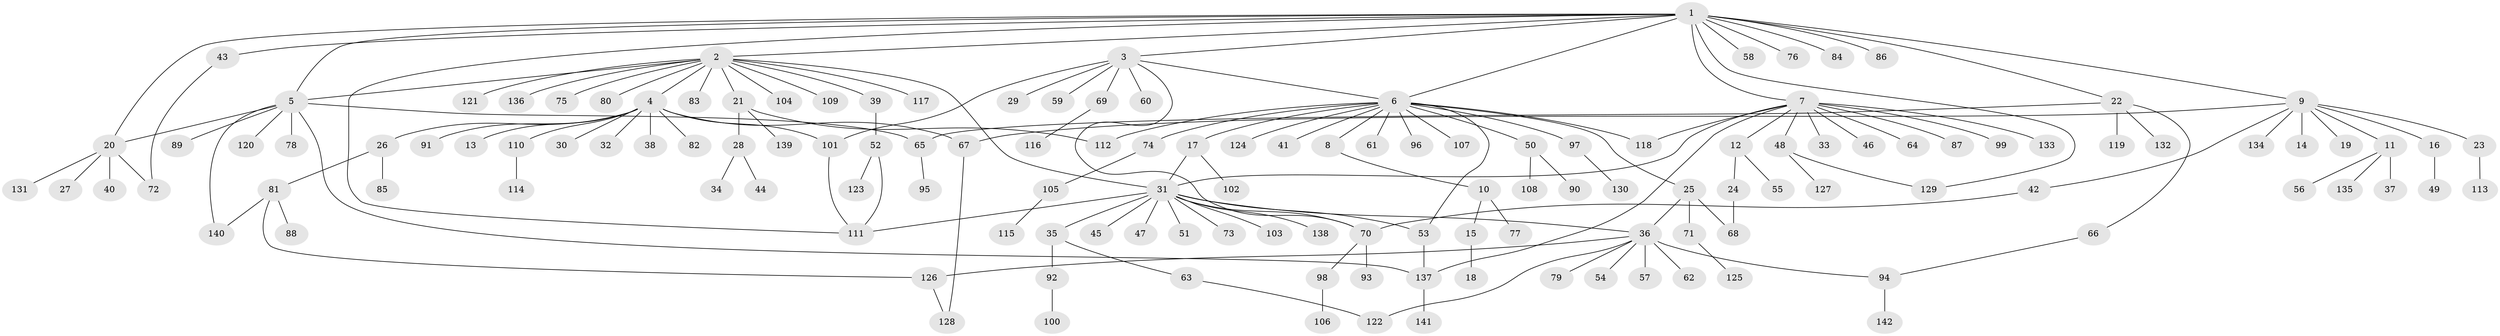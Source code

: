 // Generated by graph-tools (version 1.1) at 2025/01/03/09/25 03:01:51]
// undirected, 142 vertices, 168 edges
graph export_dot {
graph [start="1"]
  node [color=gray90,style=filled];
  1;
  2;
  3;
  4;
  5;
  6;
  7;
  8;
  9;
  10;
  11;
  12;
  13;
  14;
  15;
  16;
  17;
  18;
  19;
  20;
  21;
  22;
  23;
  24;
  25;
  26;
  27;
  28;
  29;
  30;
  31;
  32;
  33;
  34;
  35;
  36;
  37;
  38;
  39;
  40;
  41;
  42;
  43;
  44;
  45;
  46;
  47;
  48;
  49;
  50;
  51;
  52;
  53;
  54;
  55;
  56;
  57;
  58;
  59;
  60;
  61;
  62;
  63;
  64;
  65;
  66;
  67;
  68;
  69;
  70;
  71;
  72;
  73;
  74;
  75;
  76;
  77;
  78;
  79;
  80;
  81;
  82;
  83;
  84;
  85;
  86;
  87;
  88;
  89;
  90;
  91;
  92;
  93;
  94;
  95;
  96;
  97;
  98;
  99;
  100;
  101;
  102;
  103;
  104;
  105;
  106;
  107;
  108;
  109;
  110;
  111;
  112;
  113;
  114;
  115;
  116;
  117;
  118;
  119;
  120;
  121;
  122;
  123;
  124;
  125;
  126;
  127;
  128;
  129;
  130;
  131;
  132;
  133;
  134;
  135;
  136;
  137;
  138;
  139;
  140;
  141;
  142;
  1 -- 2;
  1 -- 3;
  1 -- 5;
  1 -- 6;
  1 -- 7;
  1 -- 9;
  1 -- 20;
  1 -- 22;
  1 -- 43;
  1 -- 58;
  1 -- 76;
  1 -- 84;
  1 -- 86;
  1 -- 111;
  1 -- 129;
  2 -- 4;
  2 -- 5;
  2 -- 21;
  2 -- 31;
  2 -- 39;
  2 -- 75;
  2 -- 80;
  2 -- 83;
  2 -- 104;
  2 -- 109;
  2 -- 117;
  2 -- 121;
  2 -- 136;
  3 -- 6;
  3 -- 29;
  3 -- 59;
  3 -- 60;
  3 -- 69;
  3 -- 70;
  3 -- 101;
  4 -- 13;
  4 -- 26;
  4 -- 30;
  4 -- 32;
  4 -- 38;
  4 -- 67;
  4 -- 82;
  4 -- 91;
  4 -- 101;
  4 -- 110;
  5 -- 20;
  5 -- 65;
  5 -- 78;
  5 -- 89;
  5 -- 120;
  5 -- 137;
  5 -- 140;
  6 -- 8;
  6 -- 17;
  6 -- 25;
  6 -- 41;
  6 -- 50;
  6 -- 53;
  6 -- 61;
  6 -- 74;
  6 -- 96;
  6 -- 97;
  6 -- 107;
  6 -- 112;
  6 -- 118;
  6 -- 124;
  7 -- 12;
  7 -- 31;
  7 -- 33;
  7 -- 46;
  7 -- 48;
  7 -- 64;
  7 -- 87;
  7 -- 99;
  7 -- 118;
  7 -- 133;
  7 -- 137;
  8 -- 10;
  9 -- 11;
  9 -- 14;
  9 -- 16;
  9 -- 19;
  9 -- 23;
  9 -- 42;
  9 -- 67;
  9 -- 134;
  10 -- 15;
  10 -- 77;
  11 -- 37;
  11 -- 56;
  11 -- 135;
  12 -- 24;
  12 -- 55;
  15 -- 18;
  16 -- 49;
  17 -- 31;
  17 -- 102;
  20 -- 27;
  20 -- 40;
  20 -- 72;
  20 -- 131;
  21 -- 28;
  21 -- 112;
  21 -- 139;
  22 -- 65;
  22 -- 66;
  22 -- 119;
  22 -- 132;
  23 -- 113;
  24 -- 68;
  25 -- 36;
  25 -- 68;
  25 -- 71;
  26 -- 81;
  26 -- 85;
  28 -- 34;
  28 -- 44;
  31 -- 35;
  31 -- 36;
  31 -- 45;
  31 -- 47;
  31 -- 51;
  31 -- 53;
  31 -- 70;
  31 -- 73;
  31 -- 103;
  31 -- 111;
  31 -- 138;
  35 -- 63;
  35 -- 92;
  36 -- 54;
  36 -- 57;
  36 -- 62;
  36 -- 79;
  36 -- 94;
  36 -- 122;
  36 -- 126;
  39 -- 52;
  42 -- 70;
  43 -- 72;
  48 -- 127;
  48 -- 129;
  50 -- 90;
  50 -- 108;
  52 -- 111;
  52 -- 123;
  53 -- 137;
  63 -- 122;
  65 -- 95;
  66 -- 94;
  67 -- 128;
  69 -- 116;
  70 -- 93;
  70 -- 98;
  71 -- 125;
  74 -- 105;
  81 -- 88;
  81 -- 126;
  81 -- 140;
  92 -- 100;
  94 -- 142;
  97 -- 130;
  98 -- 106;
  101 -- 111;
  105 -- 115;
  110 -- 114;
  126 -- 128;
  137 -- 141;
}
